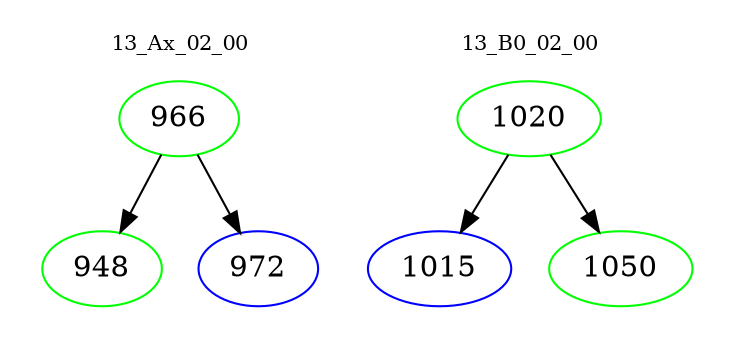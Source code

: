 digraph{
subgraph cluster_0 {
color = white
label = "13_Ax_02_00";
fontsize=10;
T0_966 [label="966", color="green"]
T0_966 -> T0_948 [color="black"]
T0_948 [label="948", color="green"]
T0_966 -> T0_972 [color="black"]
T0_972 [label="972", color="blue"]
}
subgraph cluster_1 {
color = white
label = "13_B0_02_00";
fontsize=10;
T1_1020 [label="1020", color="green"]
T1_1020 -> T1_1015 [color="black"]
T1_1015 [label="1015", color="blue"]
T1_1020 -> T1_1050 [color="black"]
T1_1050 [label="1050", color="green"]
}
}

